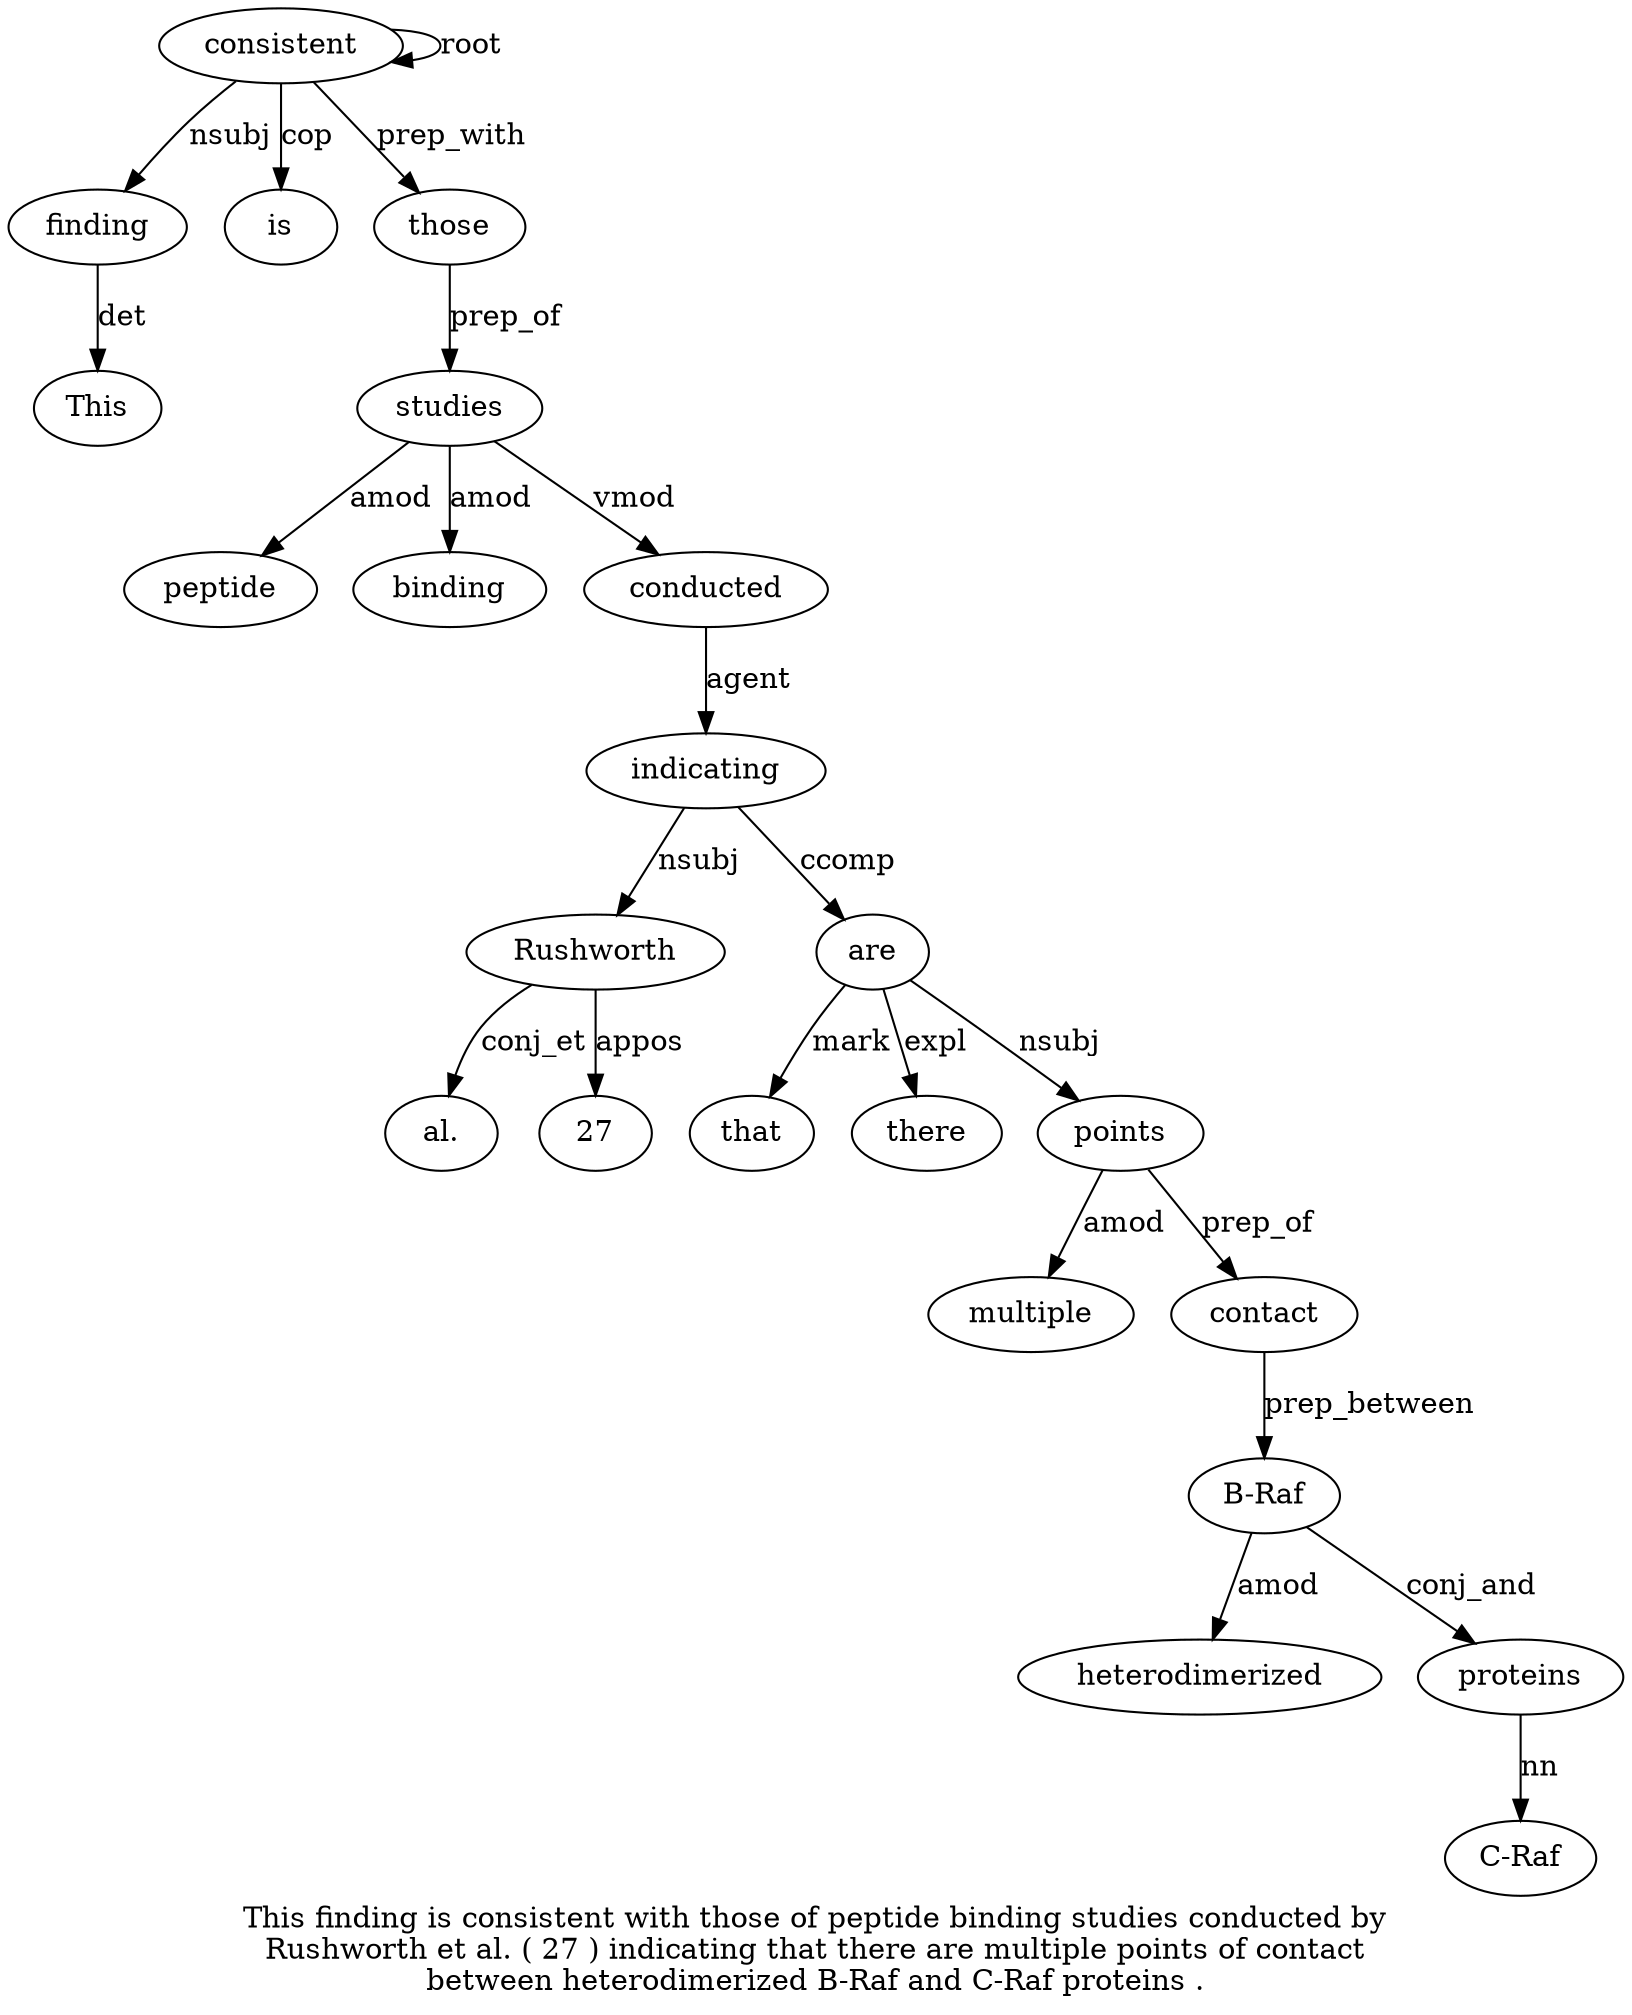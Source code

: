 digraph "This finding is consistent with those of peptide binding studies conducted by Rushworth et al. ( 27 ) indicating that there are multiple points of contact between heterodimerized B-Raf and C-Raf proteins ." {
label="This finding is consistent with those of peptide binding studies conducted by
Rushworth et al. ( 27 ) indicating that there are multiple points of contact
between heterodimerized B-Raf and C-Raf proteins .";
finding2 [style=filled, fillcolor=white, label=finding];
This1 [style=filled, fillcolor=white, label=This];
finding2 -> This1  [label=det];
consistent4 [style=filled, fillcolor=white, label=consistent];
consistent4 -> finding2  [label=nsubj];
is3 [style=filled, fillcolor=white, label=is];
consistent4 -> is3  [label=cop];
consistent4 -> consistent4  [label=root];
those6 [style=filled, fillcolor=white, label=those];
consistent4 -> those6  [label=prep_with];
studies10 [style=filled, fillcolor=white, label=studies];
peptide8 [style=filled, fillcolor=white, label=peptide];
studies10 -> peptide8  [label=amod];
binding9 [style=filled, fillcolor=white, label=binding];
studies10 -> binding9  [label=amod];
those6 -> studies10  [label=prep_of];
conducted11 [style=filled, fillcolor=white, label=conducted];
studies10 -> conducted11  [label=vmod];
indicating19 [style=filled, fillcolor=white, label=indicating];
Rushworth13 [style=filled, fillcolor=white, label=Rushworth];
indicating19 -> Rushworth13  [label=nsubj];
"al.15" [style=filled, fillcolor=white, label="al."];
Rushworth13 -> "al.15"  [label=conj_et];
271 [style=filled, fillcolor=white, label=27];
Rushworth13 -> 271  [label=appos];
conducted11 -> indicating19  [label=agent];
are22 [style=filled, fillcolor=white, label=are];
that20 [style=filled, fillcolor=white, label=that];
are22 -> that20  [label=mark];
there21 [style=filled, fillcolor=white, label=there];
are22 -> there21  [label=expl];
indicating19 -> are22  [label=ccomp];
points24 [style=filled, fillcolor=white, label=points];
multiple23 [style=filled, fillcolor=white, label=multiple];
points24 -> multiple23  [label=amod];
are22 -> points24  [label=nsubj];
contact26 [style=filled, fillcolor=white, label=contact];
points24 -> contact26  [label=prep_of];
"B-Raf29" [style=filled, fillcolor=white, label="B-Raf"];
heterodimerized28 [style=filled, fillcolor=white, label=heterodimerized];
"B-Raf29" -> heterodimerized28  [label=amod];
contact26 -> "B-Raf29"  [label=prep_between];
proteins32 [style=filled, fillcolor=white, label=proteins];
"C-Raf31" [style=filled, fillcolor=white, label="C-Raf"];
proteins32 -> "C-Raf31"  [label=nn];
"B-Raf29" -> proteins32  [label=conj_and];
}
